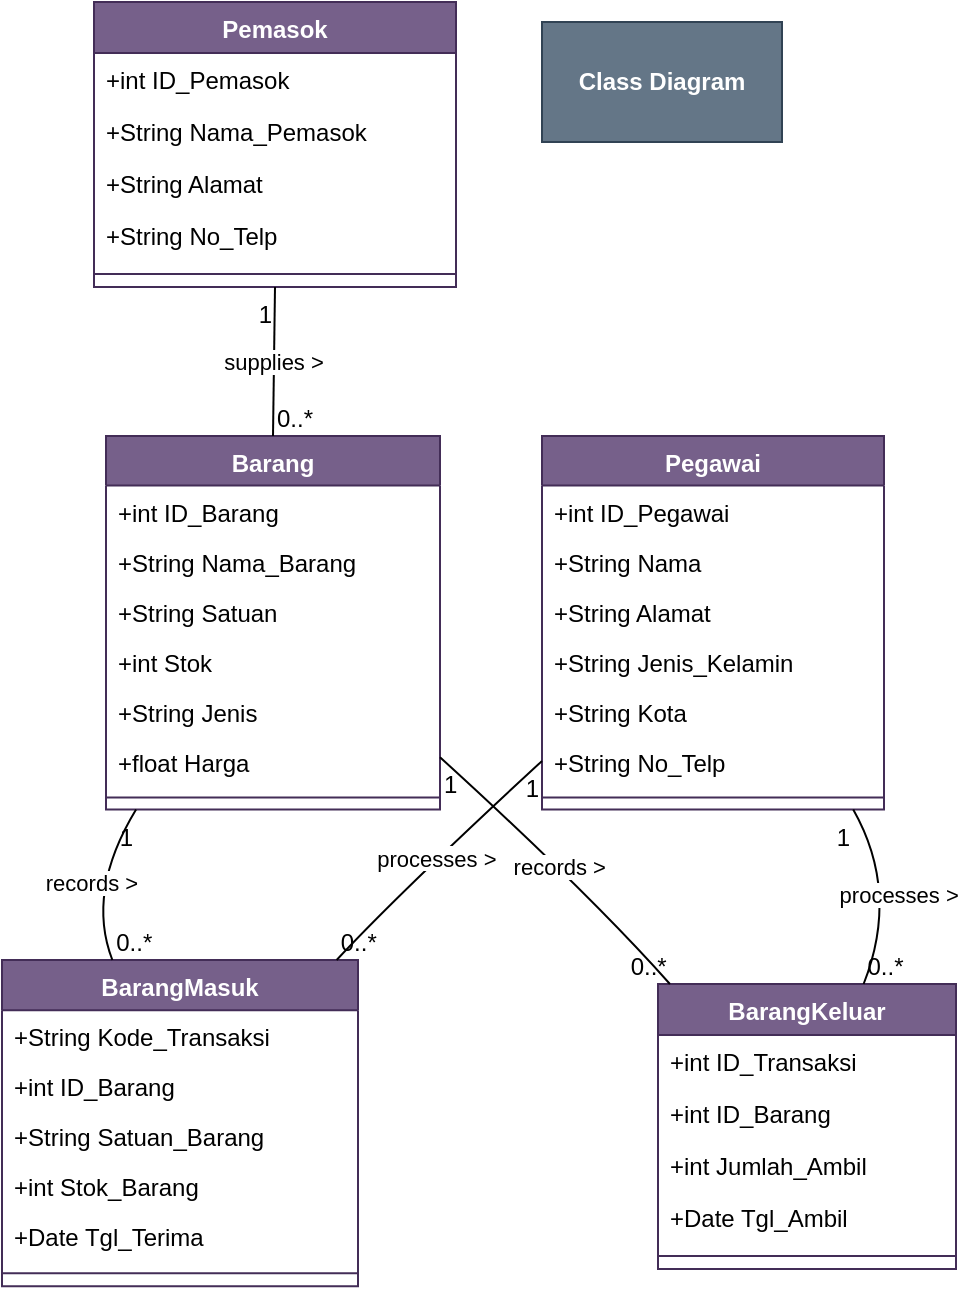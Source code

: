 <mxfile version="24.7.17">
  <diagram id="MOAHc8nKqfZWCXeAH-Ug" name="CLASS">
    <mxGraphModel dx="1034" dy="454" grid="1" gridSize="10" guides="1" tooltips="1" connect="1" arrows="1" fold="1" page="1" pageScale="1" pageWidth="850" pageHeight="1100" math="0" shadow="0">
      <root>
        <mxCell id="0" />
        <mxCell id="1" parent="0" />
        <mxCell id="02aQeutYwfjW0XpqFpdG-1" value="Pemasok" style="swimlane;fontStyle=1;align=center;verticalAlign=top;childLayout=stackLayout;horizontal=1;startSize=25.515;horizontalStack=0;resizeParent=1;resizeParentMax=0;resizeLast=0;collapsible=0;marginBottom=0;fillColor=#76608a;fontColor=#ffffff;strokeColor=#432D57;" parent="1" vertex="1">
          <mxGeometry x="66" y="20" width="181" height="142.515" as="geometry" />
        </mxCell>
        <mxCell id="02aQeutYwfjW0XpqFpdG-2" value="+int ID_Pemasok" style="text;strokeColor=none;fillColor=none;align=left;verticalAlign=top;spacingLeft=4;spacingRight=4;overflow=hidden;rotatable=0;points=[[0,0.5],[1,0.5]];portConstraint=eastwest;" parent="02aQeutYwfjW0XpqFpdG-1" vertex="1">
          <mxGeometry y="25.515" width="181" height="26" as="geometry" />
        </mxCell>
        <mxCell id="02aQeutYwfjW0XpqFpdG-3" value="+String Nama_Pemasok" style="text;strokeColor=none;fillColor=none;align=left;verticalAlign=top;spacingLeft=4;spacingRight=4;overflow=hidden;rotatable=0;points=[[0,0.5],[1,0.5]];portConstraint=eastwest;" parent="02aQeutYwfjW0XpqFpdG-1" vertex="1">
          <mxGeometry y="51.515" width="181" height="26" as="geometry" />
        </mxCell>
        <mxCell id="02aQeutYwfjW0XpqFpdG-4" value="+String Alamat" style="text;strokeColor=none;fillColor=none;align=left;verticalAlign=top;spacingLeft=4;spacingRight=4;overflow=hidden;rotatable=0;points=[[0,0.5],[1,0.5]];portConstraint=eastwest;" parent="02aQeutYwfjW0XpqFpdG-1" vertex="1">
          <mxGeometry y="77.515" width="181" height="26" as="geometry" />
        </mxCell>
        <mxCell id="02aQeutYwfjW0XpqFpdG-5" value="+String No_Telp" style="text;strokeColor=none;fillColor=none;align=left;verticalAlign=top;spacingLeft=4;spacingRight=4;overflow=hidden;rotatable=0;points=[[0,0.5],[1,0.5]];portConstraint=eastwest;" parent="02aQeutYwfjW0XpqFpdG-1" vertex="1">
          <mxGeometry y="103.515" width="181" height="26" as="geometry" />
        </mxCell>
        <mxCell id="02aQeutYwfjW0XpqFpdG-6" style="line;strokeWidth=1;fillColor=none;align=left;verticalAlign=middle;spacingTop=-1;spacingLeft=3;spacingRight=3;rotatable=0;labelPosition=right;points=[];portConstraint=eastwest;strokeColor=inherit;" parent="02aQeutYwfjW0XpqFpdG-1" vertex="1">
          <mxGeometry y="129.515" width="181" height="13" as="geometry" />
        </mxCell>
        <mxCell id="02aQeutYwfjW0XpqFpdG-7" value="Barang" style="swimlane;fontStyle=1;align=center;verticalAlign=top;childLayout=stackLayout;horizontal=1;startSize=24.756;horizontalStack=0;resizeParent=1;resizeParentMax=0;resizeLast=0;collapsible=0;marginBottom=0;fillColor=#76608a;fontColor=#ffffff;strokeColor=#432D57;" parent="1" vertex="1">
          <mxGeometry x="72" y="237" width="167" height="186.756" as="geometry" />
        </mxCell>
        <mxCell id="02aQeutYwfjW0XpqFpdG-8" value="+int ID_Barang" style="text;strokeColor=none;fillColor=none;align=left;verticalAlign=top;spacingLeft=4;spacingRight=4;overflow=hidden;rotatable=0;points=[[0,0.5],[1,0.5]];portConstraint=eastwest;" parent="02aQeutYwfjW0XpqFpdG-7" vertex="1">
          <mxGeometry y="24.756" width="167" height="25" as="geometry" />
        </mxCell>
        <mxCell id="02aQeutYwfjW0XpqFpdG-9" value="+String Nama_Barang" style="text;strokeColor=none;fillColor=none;align=left;verticalAlign=top;spacingLeft=4;spacingRight=4;overflow=hidden;rotatable=0;points=[[0,0.5],[1,0.5]];portConstraint=eastwest;" parent="02aQeutYwfjW0XpqFpdG-7" vertex="1">
          <mxGeometry y="49.756" width="167" height="25" as="geometry" />
        </mxCell>
        <mxCell id="02aQeutYwfjW0XpqFpdG-10" value="+String Satuan" style="text;strokeColor=none;fillColor=none;align=left;verticalAlign=top;spacingLeft=4;spacingRight=4;overflow=hidden;rotatable=0;points=[[0,0.5],[1,0.5]];portConstraint=eastwest;" parent="02aQeutYwfjW0XpqFpdG-7" vertex="1">
          <mxGeometry y="74.756" width="167" height="25" as="geometry" />
        </mxCell>
        <mxCell id="02aQeutYwfjW0XpqFpdG-11" value="+int Stok" style="text;strokeColor=none;fillColor=none;align=left;verticalAlign=top;spacingLeft=4;spacingRight=4;overflow=hidden;rotatable=0;points=[[0,0.5],[1,0.5]];portConstraint=eastwest;" parent="02aQeutYwfjW0XpqFpdG-7" vertex="1">
          <mxGeometry y="99.756" width="167" height="25" as="geometry" />
        </mxCell>
        <mxCell id="02aQeutYwfjW0XpqFpdG-12" value="+String Jenis" style="text;strokeColor=none;fillColor=none;align=left;verticalAlign=top;spacingLeft=4;spacingRight=4;overflow=hidden;rotatable=0;points=[[0,0.5],[1,0.5]];portConstraint=eastwest;" parent="02aQeutYwfjW0XpqFpdG-7" vertex="1">
          <mxGeometry y="124.756" width="167" height="25" as="geometry" />
        </mxCell>
        <mxCell id="02aQeutYwfjW0XpqFpdG-13" value="+float Harga" style="text;strokeColor=none;fillColor=none;align=left;verticalAlign=top;spacingLeft=4;spacingRight=4;overflow=hidden;rotatable=0;points=[[0,0.5],[1,0.5]];portConstraint=eastwest;" parent="02aQeutYwfjW0XpqFpdG-7" vertex="1">
          <mxGeometry y="149.756" width="167" height="25" as="geometry" />
        </mxCell>
        <mxCell id="02aQeutYwfjW0XpqFpdG-14" style="line;strokeWidth=1;fillColor=none;align=left;verticalAlign=middle;spacingTop=-1;spacingLeft=3;spacingRight=3;rotatable=0;labelPosition=right;points=[];portConstraint=eastwest;strokeColor=inherit;" parent="02aQeutYwfjW0XpqFpdG-7" vertex="1">
          <mxGeometry y="174.756" width="167" height="12" as="geometry" />
        </mxCell>
        <mxCell id="02aQeutYwfjW0XpqFpdG-15" value="Pegawai" style="swimlane;fontStyle=1;align=center;verticalAlign=top;childLayout=stackLayout;horizontal=1;startSize=24.756;horizontalStack=0;resizeParent=1;resizeParentMax=0;resizeLast=0;collapsible=0;marginBottom=0;fillColor=#76608a;fontColor=#ffffff;strokeColor=#432D57;" parent="1" vertex="1">
          <mxGeometry x="290" y="237" width="171" height="186.756" as="geometry" />
        </mxCell>
        <mxCell id="02aQeutYwfjW0XpqFpdG-16" value="+int ID_Pegawai" style="text;strokeColor=none;fillColor=none;align=left;verticalAlign=top;spacingLeft=4;spacingRight=4;overflow=hidden;rotatable=0;points=[[0,0.5],[1,0.5]];portConstraint=eastwest;" parent="02aQeutYwfjW0XpqFpdG-15" vertex="1">
          <mxGeometry y="24.756" width="171" height="25" as="geometry" />
        </mxCell>
        <mxCell id="02aQeutYwfjW0XpqFpdG-17" value="+String Nama" style="text;strokeColor=none;fillColor=none;align=left;verticalAlign=top;spacingLeft=4;spacingRight=4;overflow=hidden;rotatable=0;points=[[0,0.5],[1,0.5]];portConstraint=eastwest;" parent="02aQeutYwfjW0XpqFpdG-15" vertex="1">
          <mxGeometry y="49.756" width="171" height="25" as="geometry" />
        </mxCell>
        <mxCell id="02aQeutYwfjW0XpqFpdG-18" value="+String Alamat" style="text;strokeColor=none;fillColor=none;align=left;verticalAlign=top;spacingLeft=4;spacingRight=4;overflow=hidden;rotatable=0;points=[[0,0.5],[1,0.5]];portConstraint=eastwest;" parent="02aQeutYwfjW0XpqFpdG-15" vertex="1">
          <mxGeometry y="74.756" width="171" height="25" as="geometry" />
        </mxCell>
        <mxCell id="02aQeutYwfjW0XpqFpdG-19" value="+String Jenis_Kelamin" style="text;strokeColor=none;fillColor=none;align=left;verticalAlign=top;spacingLeft=4;spacingRight=4;overflow=hidden;rotatable=0;points=[[0,0.5],[1,0.5]];portConstraint=eastwest;" parent="02aQeutYwfjW0XpqFpdG-15" vertex="1">
          <mxGeometry y="99.756" width="171" height="25" as="geometry" />
        </mxCell>
        <mxCell id="02aQeutYwfjW0XpqFpdG-20" value="+String Kota" style="text;strokeColor=none;fillColor=none;align=left;verticalAlign=top;spacingLeft=4;spacingRight=4;overflow=hidden;rotatable=0;points=[[0,0.5],[1,0.5]];portConstraint=eastwest;" parent="02aQeutYwfjW0XpqFpdG-15" vertex="1">
          <mxGeometry y="124.756" width="171" height="25" as="geometry" />
        </mxCell>
        <mxCell id="02aQeutYwfjW0XpqFpdG-21" value="+String No_Telp" style="text;strokeColor=none;fillColor=none;align=left;verticalAlign=top;spacingLeft=4;spacingRight=4;overflow=hidden;rotatable=0;points=[[0,0.5],[1,0.5]];portConstraint=eastwest;" parent="02aQeutYwfjW0XpqFpdG-15" vertex="1">
          <mxGeometry y="149.756" width="171" height="25" as="geometry" />
        </mxCell>
        <mxCell id="02aQeutYwfjW0XpqFpdG-22" style="line;strokeWidth=1;fillColor=none;align=left;verticalAlign=middle;spacingTop=-1;spacingLeft=3;spacingRight=3;rotatable=0;labelPosition=right;points=[];portConstraint=eastwest;strokeColor=inherit;" parent="02aQeutYwfjW0XpqFpdG-15" vertex="1">
          <mxGeometry y="174.756" width="171" height="12" as="geometry" />
        </mxCell>
        <mxCell id="02aQeutYwfjW0XpqFpdG-23" value="BarangMasuk" style="swimlane;fontStyle=1;align=center;verticalAlign=top;childLayout=stackLayout;horizontal=1;startSize=25.077;horizontalStack=0;resizeParent=1;resizeParentMax=0;resizeLast=0;collapsible=0;marginBottom=0;fillColor=#76608a;fontColor=#ffffff;strokeColor=#432D57;" parent="1" vertex="1">
          <mxGeometry x="20" y="499" width="178" height="163.077" as="geometry" />
        </mxCell>
        <mxCell id="02aQeutYwfjW0XpqFpdG-24" value="+String Kode_Transaksi" style="text;strokeColor=none;fillColor=none;align=left;verticalAlign=top;spacingLeft=4;spacingRight=4;overflow=hidden;rotatable=0;points=[[0,0.5],[1,0.5]];portConstraint=eastwest;" parent="02aQeutYwfjW0XpqFpdG-23" vertex="1">
          <mxGeometry y="25.077" width="178" height="25" as="geometry" />
        </mxCell>
        <mxCell id="02aQeutYwfjW0XpqFpdG-25" value="+int ID_Barang" style="text;strokeColor=none;fillColor=none;align=left;verticalAlign=top;spacingLeft=4;spacingRight=4;overflow=hidden;rotatable=0;points=[[0,0.5],[1,0.5]];portConstraint=eastwest;" parent="02aQeutYwfjW0XpqFpdG-23" vertex="1">
          <mxGeometry y="50.077" width="178" height="25" as="geometry" />
        </mxCell>
        <mxCell id="02aQeutYwfjW0XpqFpdG-26" value="+String Satuan_Barang" style="text;strokeColor=none;fillColor=none;align=left;verticalAlign=top;spacingLeft=4;spacingRight=4;overflow=hidden;rotatable=0;points=[[0,0.5],[1,0.5]];portConstraint=eastwest;" parent="02aQeutYwfjW0XpqFpdG-23" vertex="1">
          <mxGeometry y="75.077" width="178" height="25" as="geometry" />
        </mxCell>
        <mxCell id="02aQeutYwfjW0XpqFpdG-27" value="+int Stok_Barang" style="text;strokeColor=none;fillColor=none;align=left;verticalAlign=top;spacingLeft=4;spacingRight=4;overflow=hidden;rotatable=0;points=[[0,0.5],[1,0.5]];portConstraint=eastwest;" parent="02aQeutYwfjW0XpqFpdG-23" vertex="1">
          <mxGeometry y="100.077" width="178" height="25" as="geometry" />
        </mxCell>
        <mxCell id="02aQeutYwfjW0XpqFpdG-28" value="+Date Tgl_Terima" style="text;strokeColor=none;fillColor=none;align=left;verticalAlign=top;spacingLeft=4;spacingRight=4;overflow=hidden;rotatable=0;points=[[0,0.5],[1,0.5]];portConstraint=eastwest;" parent="02aQeutYwfjW0XpqFpdG-23" vertex="1">
          <mxGeometry y="125.077" width="178" height="25" as="geometry" />
        </mxCell>
        <mxCell id="02aQeutYwfjW0XpqFpdG-29" style="line;strokeWidth=1;fillColor=none;align=left;verticalAlign=middle;spacingTop=-1;spacingLeft=3;spacingRight=3;rotatable=0;labelPosition=right;points=[];portConstraint=eastwest;strokeColor=inherit;" parent="02aQeutYwfjW0XpqFpdG-23" vertex="1">
          <mxGeometry y="150.077" width="178" height="13" as="geometry" />
        </mxCell>
        <mxCell id="02aQeutYwfjW0XpqFpdG-30" value="BarangKeluar" style="swimlane;fontStyle=1;align=center;verticalAlign=top;childLayout=stackLayout;horizontal=1;startSize=25.515;horizontalStack=0;resizeParent=1;resizeParentMax=0;resizeLast=0;collapsible=0;marginBottom=0;fillColor=#76608a;fontColor=#ffffff;strokeColor=#432D57;" parent="1" vertex="1">
          <mxGeometry x="348" y="511" width="149" height="142.515" as="geometry" />
        </mxCell>
        <mxCell id="02aQeutYwfjW0XpqFpdG-31" value="+int ID_Transaksi" style="text;strokeColor=none;fillColor=none;align=left;verticalAlign=top;spacingLeft=4;spacingRight=4;overflow=hidden;rotatable=0;points=[[0,0.5],[1,0.5]];portConstraint=eastwest;" parent="02aQeutYwfjW0XpqFpdG-30" vertex="1">
          <mxGeometry y="25.515" width="149" height="26" as="geometry" />
        </mxCell>
        <mxCell id="02aQeutYwfjW0XpqFpdG-32" value="+int ID_Barang" style="text;strokeColor=none;fillColor=none;align=left;verticalAlign=top;spacingLeft=4;spacingRight=4;overflow=hidden;rotatable=0;points=[[0,0.5],[1,0.5]];portConstraint=eastwest;" parent="02aQeutYwfjW0XpqFpdG-30" vertex="1">
          <mxGeometry y="51.515" width="149" height="26" as="geometry" />
        </mxCell>
        <mxCell id="02aQeutYwfjW0XpqFpdG-33" value="+int Jumlah_Ambil" style="text;strokeColor=none;fillColor=none;align=left;verticalAlign=top;spacingLeft=4;spacingRight=4;overflow=hidden;rotatable=0;points=[[0,0.5],[1,0.5]];portConstraint=eastwest;" parent="02aQeutYwfjW0XpqFpdG-30" vertex="1">
          <mxGeometry y="77.515" width="149" height="26" as="geometry" />
        </mxCell>
        <mxCell id="02aQeutYwfjW0XpqFpdG-34" value="+Date Tgl_Ambil" style="text;strokeColor=none;fillColor=none;align=left;verticalAlign=top;spacingLeft=4;spacingRight=4;overflow=hidden;rotatable=0;points=[[0,0.5],[1,0.5]];portConstraint=eastwest;" parent="02aQeutYwfjW0XpqFpdG-30" vertex="1">
          <mxGeometry y="103.515" width="149" height="26" as="geometry" />
        </mxCell>
        <mxCell id="02aQeutYwfjW0XpqFpdG-35" style="line;strokeWidth=1;fillColor=none;align=left;verticalAlign=middle;spacingTop=-1;spacingLeft=3;spacingRight=3;rotatable=0;labelPosition=right;points=[];portConstraint=eastwest;strokeColor=inherit;" parent="02aQeutYwfjW0XpqFpdG-30" vertex="1">
          <mxGeometry y="129.515" width="149" height="13" as="geometry" />
        </mxCell>
        <mxCell id="02aQeutYwfjW0XpqFpdG-36" value="supplies &gt;" style="curved=1;startArrow=none;endArrow=none;exitX=0.5;exitY=1;entryX=0.5;entryY=0;rounded=0;" parent="1" source="02aQeutYwfjW0XpqFpdG-1" target="02aQeutYwfjW0XpqFpdG-7" edge="1">
          <mxGeometry relative="1" as="geometry">
            <Array as="points" />
          </mxGeometry>
        </mxCell>
        <mxCell id="02aQeutYwfjW0XpqFpdG-37" value="1" style="edgeLabel;resizable=0;labelBackgroundColor=none;fontSize=12;align=right;verticalAlign=top;" parent="02aQeutYwfjW0XpqFpdG-36" vertex="1">
          <mxGeometry x="-1" relative="1" as="geometry" />
        </mxCell>
        <mxCell id="02aQeutYwfjW0XpqFpdG-38" value="0..*" style="edgeLabel;resizable=0;labelBackgroundColor=none;fontSize=12;align=left;verticalAlign=bottom;" parent="02aQeutYwfjW0XpqFpdG-36" vertex="1">
          <mxGeometry x="1" relative="1" as="geometry" />
        </mxCell>
        <mxCell id="02aQeutYwfjW0XpqFpdG-39" value="records &gt;" style="curved=1;startArrow=none;endArrow=none;exitX=0.09;exitY=1;entryX=0.31;entryY=0;rounded=0;" parent="1" source="02aQeutYwfjW0XpqFpdG-7" target="02aQeutYwfjW0XpqFpdG-23" edge="1">
          <mxGeometry relative="1" as="geometry">
            <Array as="points">
              <mxPoint x="62" y="465" />
            </Array>
          </mxGeometry>
        </mxCell>
        <mxCell id="02aQeutYwfjW0XpqFpdG-40" value="1" style="edgeLabel;resizable=0;labelBackgroundColor=none;fontSize=12;align=right;verticalAlign=top;" parent="02aQeutYwfjW0XpqFpdG-39" vertex="1">
          <mxGeometry x="-1" relative="1" as="geometry" />
        </mxCell>
        <mxCell id="02aQeutYwfjW0XpqFpdG-41" value="0..*" style="edgeLabel;resizable=0;labelBackgroundColor=none;fontSize=12;align=left;verticalAlign=bottom;" parent="02aQeutYwfjW0XpqFpdG-39" vertex="1">
          <mxGeometry x="1" relative="1" as="geometry" />
        </mxCell>
        <mxCell id="02aQeutYwfjW0XpqFpdG-42" value="records &gt;" style="curved=1;startArrow=none;endArrow=none;exitX=1;exitY=0.86;entryX=0.04;entryY=0;rounded=0;" parent="1" source="02aQeutYwfjW0XpqFpdG-7" target="02aQeutYwfjW0XpqFpdG-30" edge="1">
          <mxGeometry relative="1" as="geometry">
            <Array as="points">
              <mxPoint x="313" y="465" />
            </Array>
          </mxGeometry>
        </mxCell>
        <mxCell id="02aQeutYwfjW0XpqFpdG-43" value="1" style="edgeLabel;resizable=0;labelBackgroundColor=none;fontSize=12;align=left;verticalAlign=top;" parent="02aQeutYwfjW0XpqFpdG-42" vertex="1">
          <mxGeometry x="-1" relative="1" as="geometry" />
        </mxCell>
        <mxCell id="02aQeutYwfjW0XpqFpdG-44" value="0..*" style="edgeLabel;resizable=0;labelBackgroundColor=none;fontSize=12;align=right;verticalAlign=bottom;" parent="02aQeutYwfjW0XpqFpdG-42" vertex="1">
          <mxGeometry x="1" relative="1" as="geometry" />
        </mxCell>
        <mxCell id="02aQeutYwfjW0XpqFpdG-45" value="processes &gt;" style="curved=1;startArrow=none;endArrow=none;exitX=0;exitY=0.87;entryX=0.94;entryY=0;rounded=0;" parent="1" source="02aQeutYwfjW0XpqFpdG-15" target="02aQeutYwfjW0XpqFpdG-23" edge="1">
          <mxGeometry relative="1" as="geometry">
            <Array as="points">
              <mxPoint x="219" y="465" />
            </Array>
          </mxGeometry>
        </mxCell>
        <mxCell id="02aQeutYwfjW0XpqFpdG-46" value="1" style="edgeLabel;resizable=0;labelBackgroundColor=none;fontSize=12;align=right;verticalAlign=top;" parent="02aQeutYwfjW0XpqFpdG-45" vertex="1">
          <mxGeometry x="-1" relative="1" as="geometry" />
        </mxCell>
        <mxCell id="02aQeutYwfjW0XpqFpdG-47" value="0..*" style="edgeLabel;resizable=0;labelBackgroundColor=none;fontSize=12;align=left;verticalAlign=bottom;" parent="02aQeutYwfjW0XpqFpdG-45" vertex="1">
          <mxGeometry x="1" relative="1" as="geometry" />
        </mxCell>
        <mxCell id="02aQeutYwfjW0XpqFpdG-48" value="processes &gt;" style="curved=1;startArrow=none;endArrow=none;exitX=0.91;exitY=1;entryX=0.69;entryY=0;rounded=0;" parent="1" source="02aQeutYwfjW0XpqFpdG-15" target="02aQeutYwfjW0XpqFpdG-30" edge="1">
          <mxGeometry relative="1" as="geometry">
            <Array as="points">
              <mxPoint x="469" y="465" />
            </Array>
          </mxGeometry>
        </mxCell>
        <mxCell id="02aQeutYwfjW0XpqFpdG-49" value="1" style="edgeLabel;resizable=0;labelBackgroundColor=none;fontSize=12;align=right;verticalAlign=top;" parent="02aQeutYwfjW0XpqFpdG-48" vertex="1">
          <mxGeometry x="-1" relative="1" as="geometry" />
        </mxCell>
        <mxCell id="02aQeutYwfjW0XpqFpdG-50" value="0..*" style="edgeLabel;resizable=0;labelBackgroundColor=none;fontSize=12;align=left;verticalAlign=bottom;" parent="02aQeutYwfjW0XpqFpdG-48" vertex="1">
          <mxGeometry x="1" relative="1" as="geometry" />
        </mxCell>
        <mxCell id="ejs4Kd_utWx7LORqPMC9-1" value="&lt;b&gt;Class Diagram&lt;/b&gt;" style="whiteSpace=wrap;html=1;fillColor=#647687;fontColor=#ffffff;strokeColor=#314354;" parent="1" vertex="1">
          <mxGeometry x="290" y="30" width="120" height="60" as="geometry" />
        </mxCell>
      </root>
    </mxGraphModel>
  </diagram>
</mxfile>
